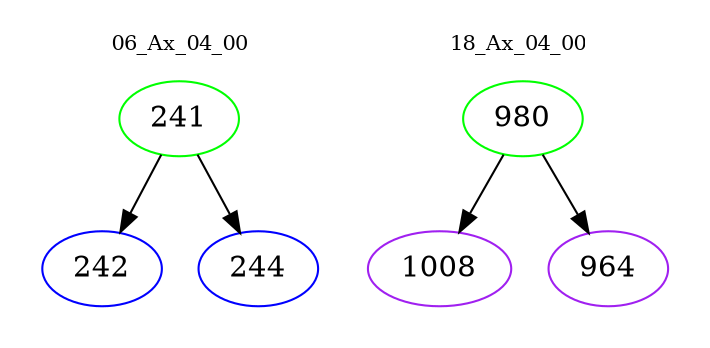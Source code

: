 digraph{
subgraph cluster_0 {
color = white
label = "06_Ax_04_00";
fontsize=10;
T0_241 [label="241", color="green"]
T0_241 -> T0_242 [color="black"]
T0_242 [label="242", color="blue"]
T0_241 -> T0_244 [color="black"]
T0_244 [label="244", color="blue"]
}
subgraph cluster_1 {
color = white
label = "18_Ax_04_00";
fontsize=10;
T1_980 [label="980", color="green"]
T1_980 -> T1_1008 [color="black"]
T1_1008 [label="1008", color="purple"]
T1_980 -> T1_964 [color="black"]
T1_964 [label="964", color="purple"]
}
}
